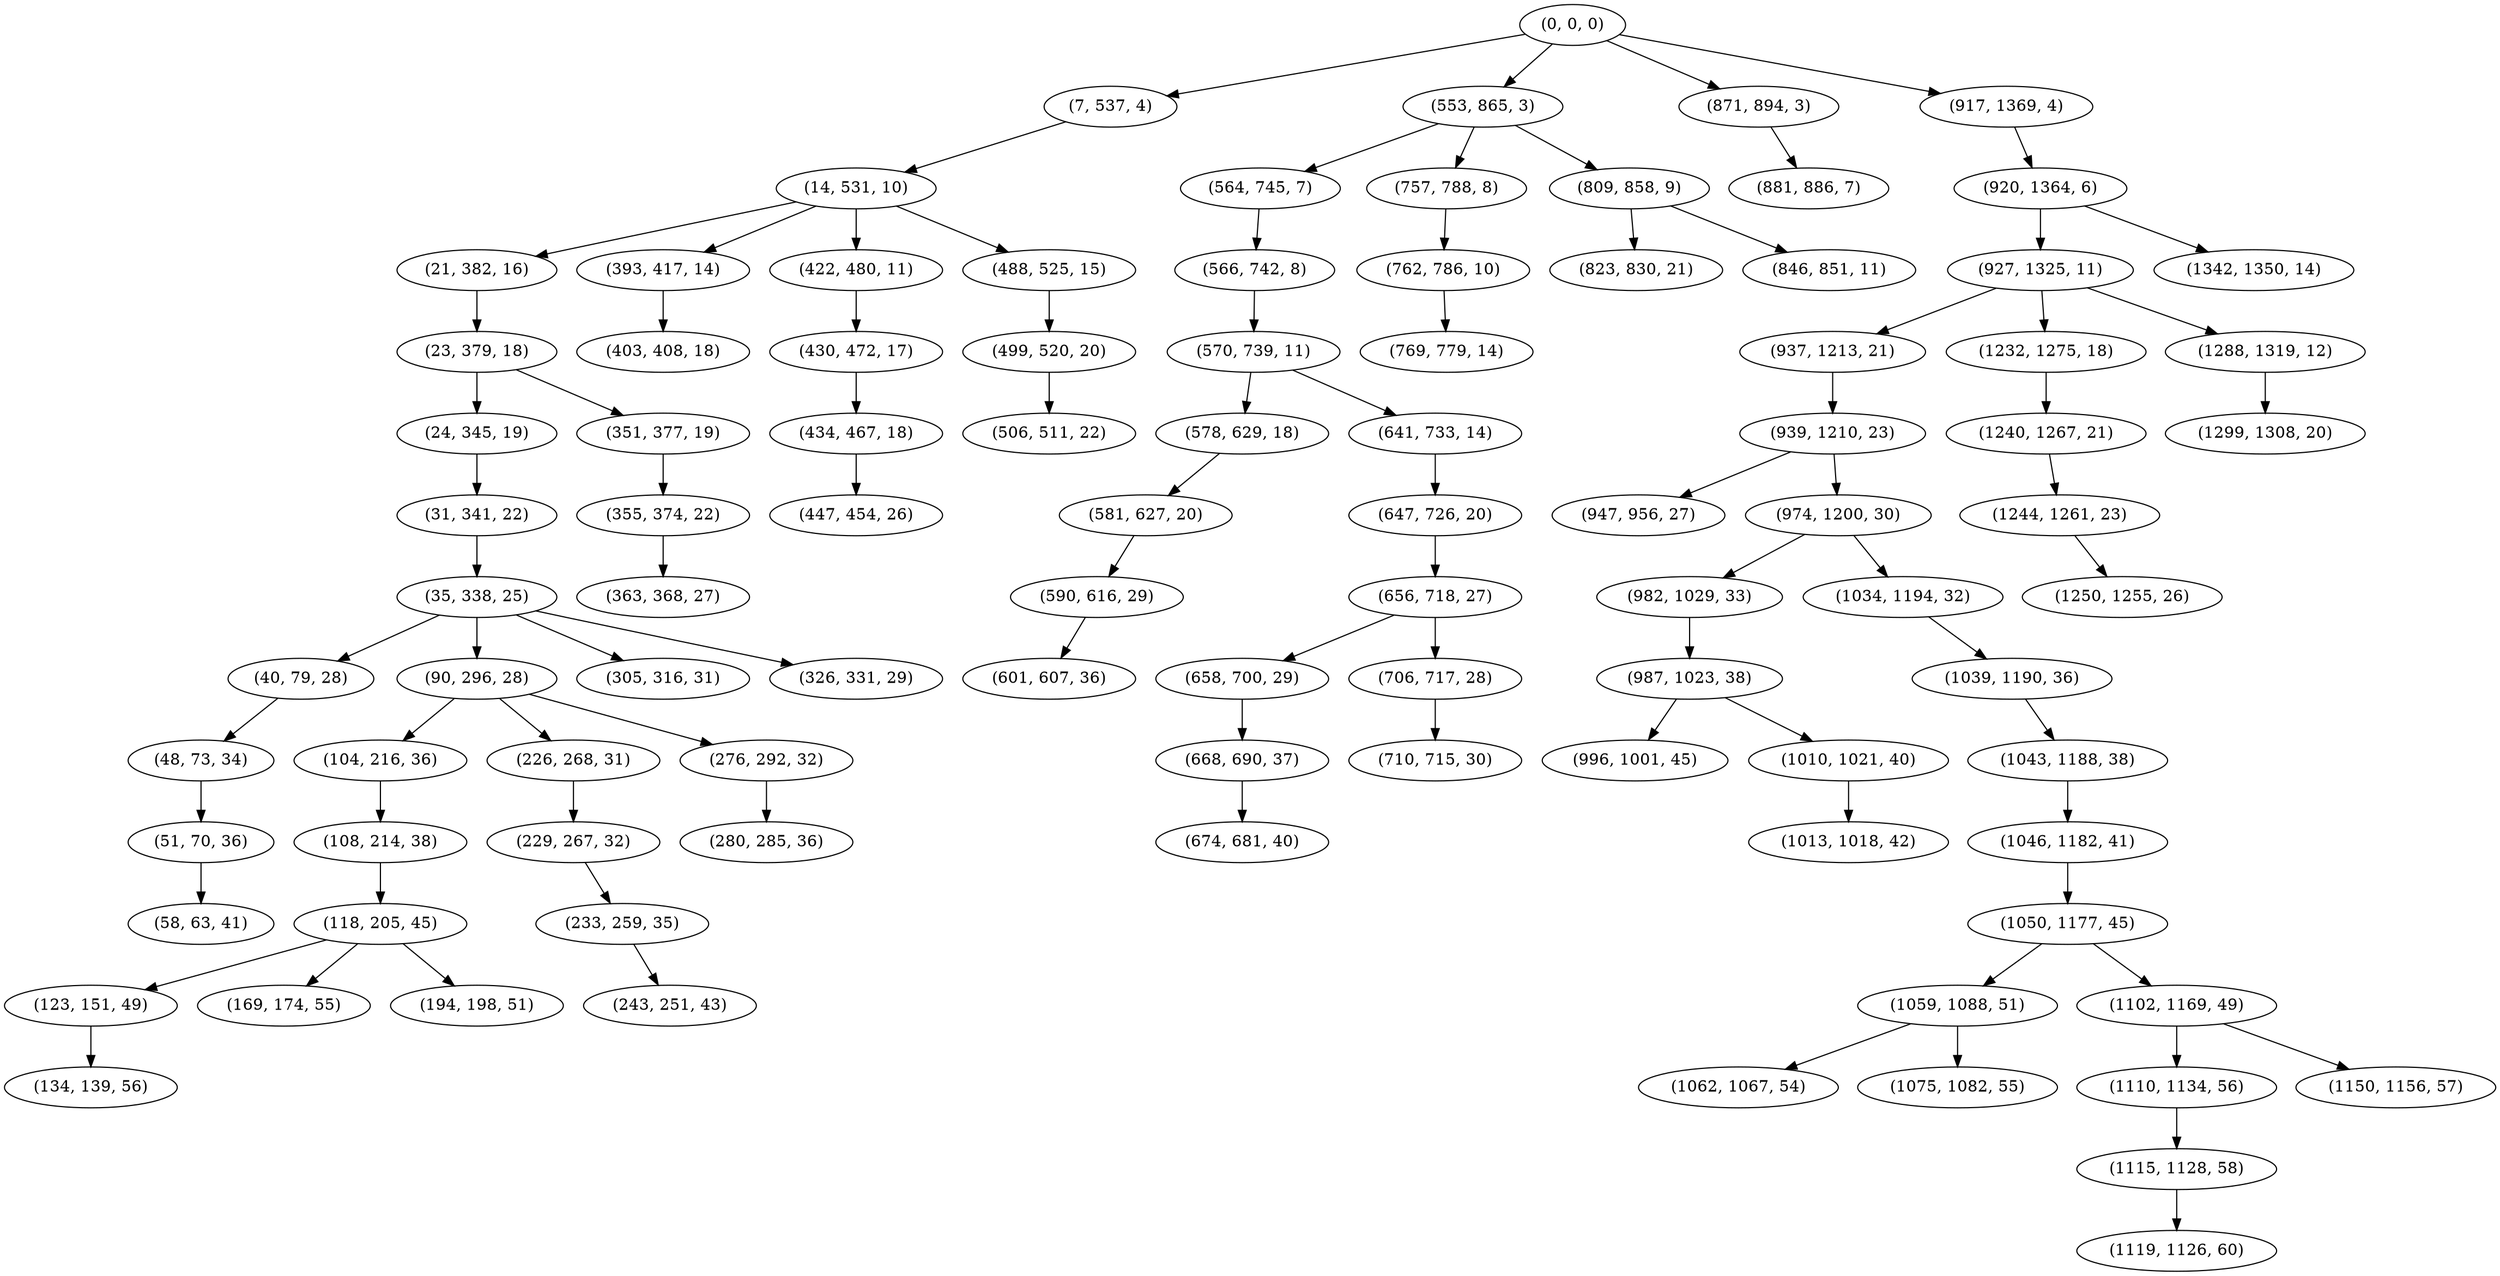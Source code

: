 digraph tree {
    "(0, 0, 0)";
    "(7, 537, 4)";
    "(14, 531, 10)";
    "(21, 382, 16)";
    "(23, 379, 18)";
    "(24, 345, 19)";
    "(31, 341, 22)";
    "(35, 338, 25)";
    "(40, 79, 28)";
    "(48, 73, 34)";
    "(51, 70, 36)";
    "(58, 63, 41)";
    "(90, 296, 28)";
    "(104, 216, 36)";
    "(108, 214, 38)";
    "(118, 205, 45)";
    "(123, 151, 49)";
    "(134, 139, 56)";
    "(169, 174, 55)";
    "(194, 198, 51)";
    "(226, 268, 31)";
    "(229, 267, 32)";
    "(233, 259, 35)";
    "(243, 251, 43)";
    "(276, 292, 32)";
    "(280, 285, 36)";
    "(305, 316, 31)";
    "(326, 331, 29)";
    "(351, 377, 19)";
    "(355, 374, 22)";
    "(363, 368, 27)";
    "(393, 417, 14)";
    "(403, 408, 18)";
    "(422, 480, 11)";
    "(430, 472, 17)";
    "(434, 467, 18)";
    "(447, 454, 26)";
    "(488, 525, 15)";
    "(499, 520, 20)";
    "(506, 511, 22)";
    "(553, 865, 3)";
    "(564, 745, 7)";
    "(566, 742, 8)";
    "(570, 739, 11)";
    "(578, 629, 18)";
    "(581, 627, 20)";
    "(590, 616, 29)";
    "(601, 607, 36)";
    "(641, 733, 14)";
    "(647, 726, 20)";
    "(656, 718, 27)";
    "(658, 700, 29)";
    "(668, 690, 37)";
    "(674, 681, 40)";
    "(706, 717, 28)";
    "(710, 715, 30)";
    "(757, 788, 8)";
    "(762, 786, 10)";
    "(769, 779, 14)";
    "(809, 858, 9)";
    "(823, 830, 21)";
    "(846, 851, 11)";
    "(871, 894, 3)";
    "(881, 886, 7)";
    "(917, 1369, 4)";
    "(920, 1364, 6)";
    "(927, 1325, 11)";
    "(937, 1213, 21)";
    "(939, 1210, 23)";
    "(947, 956, 27)";
    "(974, 1200, 30)";
    "(982, 1029, 33)";
    "(987, 1023, 38)";
    "(996, 1001, 45)";
    "(1010, 1021, 40)";
    "(1013, 1018, 42)";
    "(1034, 1194, 32)";
    "(1039, 1190, 36)";
    "(1043, 1188, 38)";
    "(1046, 1182, 41)";
    "(1050, 1177, 45)";
    "(1059, 1088, 51)";
    "(1062, 1067, 54)";
    "(1075, 1082, 55)";
    "(1102, 1169, 49)";
    "(1110, 1134, 56)";
    "(1115, 1128, 58)";
    "(1119, 1126, 60)";
    "(1150, 1156, 57)";
    "(1232, 1275, 18)";
    "(1240, 1267, 21)";
    "(1244, 1261, 23)";
    "(1250, 1255, 26)";
    "(1288, 1319, 12)";
    "(1299, 1308, 20)";
    "(1342, 1350, 14)";
    "(0, 0, 0)" -> "(7, 537, 4)";
    "(0, 0, 0)" -> "(553, 865, 3)";
    "(0, 0, 0)" -> "(871, 894, 3)";
    "(0, 0, 0)" -> "(917, 1369, 4)";
    "(7, 537, 4)" -> "(14, 531, 10)";
    "(14, 531, 10)" -> "(21, 382, 16)";
    "(14, 531, 10)" -> "(393, 417, 14)";
    "(14, 531, 10)" -> "(422, 480, 11)";
    "(14, 531, 10)" -> "(488, 525, 15)";
    "(21, 382, 16)" -> "(23, 379, 18)";
    "(23, 379, 18)" -> "(24, 345, 19)";
    "(23, 379, 18)" -> "(351, 377, 19)";
    "(24, 345, 19)" -> "(31, 341, 22)";
    "(31, 341, 22)" -> "(35, 338, 25)";
    "(35, 338, 25)" -> "(40, 79, 28)";
    "(35, 338, 25)" -> "(90, 296, 28)";
    "(35, 338, 25)" -> "(305, 316, 31)";
    "(35, 338, 25)" -> "(326, 331, 29)";
    "(40, 79, 28)" -> "(48, 73, 34)";
    "(48, 73, 34)" -> "(51, 70, 36)";
    "(51, 70, 36)" -> "(58, 63, 41)";
    "(90, 296, 28)" -> "(104, 216, 36)";
    "(90, 296, 28)" -> "(226, 268, 31)";
    "(90, 296, 28)" -> "(276, 292, 32)";
    "(104, 216, 36)" -> "(108, 214, 38)";
    "(108, 214, 38)" -> "(118, 205, 45)";
    "(118, 205, 45)" -> "(123, 151, 49)";
    "(118, 205, 45)" -> "(169, 174, 55)";
    "(118, 205, 45)" -> "(194, 198, 51)";
    "(123, 151, 49)" -> "(134, 139, 56)";
    "(226, 268, 31)" -> "(229, 267, 32)";
    "(229, 267, 32)" -> "(233, 259, 35)";
    "(233, 259, 35)" -> "(243, 251, 43)";
    "(276, 292, 32)" -> "(280, 285, 36)";
    "(351, 377, 19)" -> "(355, 374, 22)";
    "(355, 374, 22)" -> "(363, 368, 27)";
    "(393, 417, 14)" -> "(403, 408, 18)";
    "(422, 480, 11)" -> "(430, 472, 17)";
    "(430, 472, 17)" -> "(434, 467, 18)";
    "(434, 467, 18)" -> "(447, 454, 26)";
    "(488, 525, 15)" -> "(499, 520, 20)";
    "(499, 520, 20)" -> "(506, 511, 22)";
    "(553, 865, 3)" -> "(564, 745, 7)";
    "(553, 865, 3)" -> "(757, 788, 8)";
    "(553, 865, 3)" -> "(809, 858, 9)";
    "(564, 745, 7)" -> "(566, 742, 8)";
    "(566, 742, 8)" -> "(570, 739, 11)";
    "(570, 739, 11)" -> "(578, 629, 18)";
    "(570, 739, 11)" -> "(641, 733, 14)";
    "(578, 629, 18)" -> "(581, 627, 20)";
    "(581, 627, 20)" -> "(590, 616, 29)";
    "(590, 616, 29)" -> "(601, 607, 36)";
    "(641, 733, 14)" -> "(647, 726, 20)";
    "(647, 726, 20)" -> "(656, 718, 27)";
    "(656, 718, 27)" -> "(658, 700, 29)";
    "(656, 718, 27)" -> "(706, 717, 28)";
    "(658, 700, 29)" -> "(668, 690, 37)";
    "(668, 690, 37)" -> "(674, 681, 40)";
    "(706, 717, 28)" -> "(710, 715, 30)";
    "(757, 788, 8)" -> "(762, 786, 10)";
    "(762, 786, 10)" -> "(769, 779, 14)";
    "(809, 858, 9)" -> "(823, 830, 21)";
    "(809, 858, 9)" -> "(846, 851, 11)";
    "(871, 894, 3)" -> "(881, 886, 7)";
    "(917, 1369, 4)" -> "(920, 1364, 6)";
    "(920, 1364, 6)" -> "(927, 1325, 11)";
    "(920, 1364, 6)" -> "(1342, 1350, 14)";
    "(927, 1325, 11)" -> "(937, 1213, 21)";
    "(927, 1325, 11)" -> "(1232, 1275, 18)";
    "(927, 1325, 11)" -> "(1288, 1319, 12)";
    "(937, 1213, 21)" -> "(939, 1210, 23)";
    "(939, 1210, 23)" -> "(947, 956, 27)";
    "(939, 1210, 23)" -> "(974, 1200, 30)";
    "(974, 1200, 30)" -> "(982, 1029, 33)";
    "(974, 1200, 30)" -> "(1034, 1194, 32)";
    "(982, 1029, 33)" -> "(987, 1023, 38)";
    "(987, 1023, 38)" -> "(996, 1001, 45)";
    "(987, 1023, 38)" -> "(1010, 1021, 40)";
    "(1010, 1021, 40)" -> "(1013, 1018, 42)";
    "(1034, 1194, 32)" -> "(1039, 1190, 36)";
    "(1039, 1190, 36)" -> "(1043, 1188, 38)";
    "(1043, 1188, 38)" -> "(1046, 1182, 41)";
    "(1046, 1182, 41)" -> "(1050, 1177, 45)";
    "(1050, 1177, 45)" -> "(1059, 1088, 51)";
    "(1050, 1177, 45)" -> "(1102, 1169, 49)";
    "(1059, 1088, 51)" -> "(1062, 1067, 54)";
    "(1059, 1088, 51)" -> "(1075, 1082, 55)";
    "(1102, 1169, 49)" -> "(1110, 1134, 56)";
    "(1102, 1169, 49)" -> "(1150, 1156, 57)";
    "(1110, 1134, 56)" -> "(1115, 1128, 58)";
    "(1115, 1128, 58)" -> "(1119, 1126, 60)";
    "(1232, 1275, 18)" -> "(1240, 1267, 21)";
    "(1240, 1267, 21)" -> "(1244, 1261, 23)";
    "(1244, 1261, 23)" -> "(1250, 1255, 26)";
    "(1288, 1319, 12)" -> "(1299, 1308, 20)";
}
